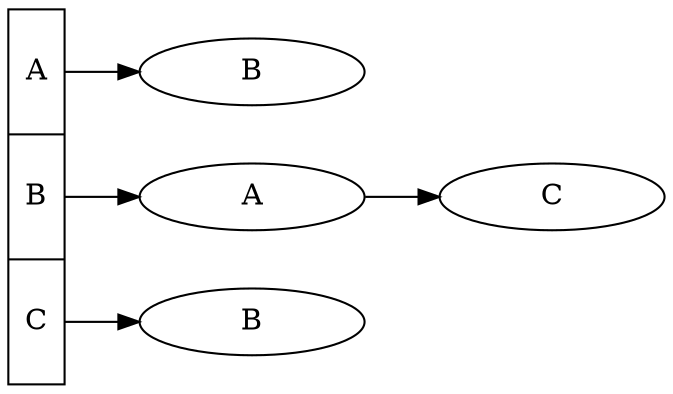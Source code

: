 digraph G {
 nodesep=.05;
 rankdir=LR;
 node [height=.1];

 node0 [shape=record,label = "<f0> A |<f1> B |<f2> C ",width=.1,height=2.5];
 node [width = 1.5];
 ab [label = "B"];
 ba [label = "A"];
 bc [label = "C"];
 cb [label = "B"];

 node0:f0 -> ab;
 node0:f1 -> ba;
 ba -> bc;
 node0:f2 -> cb;
} 